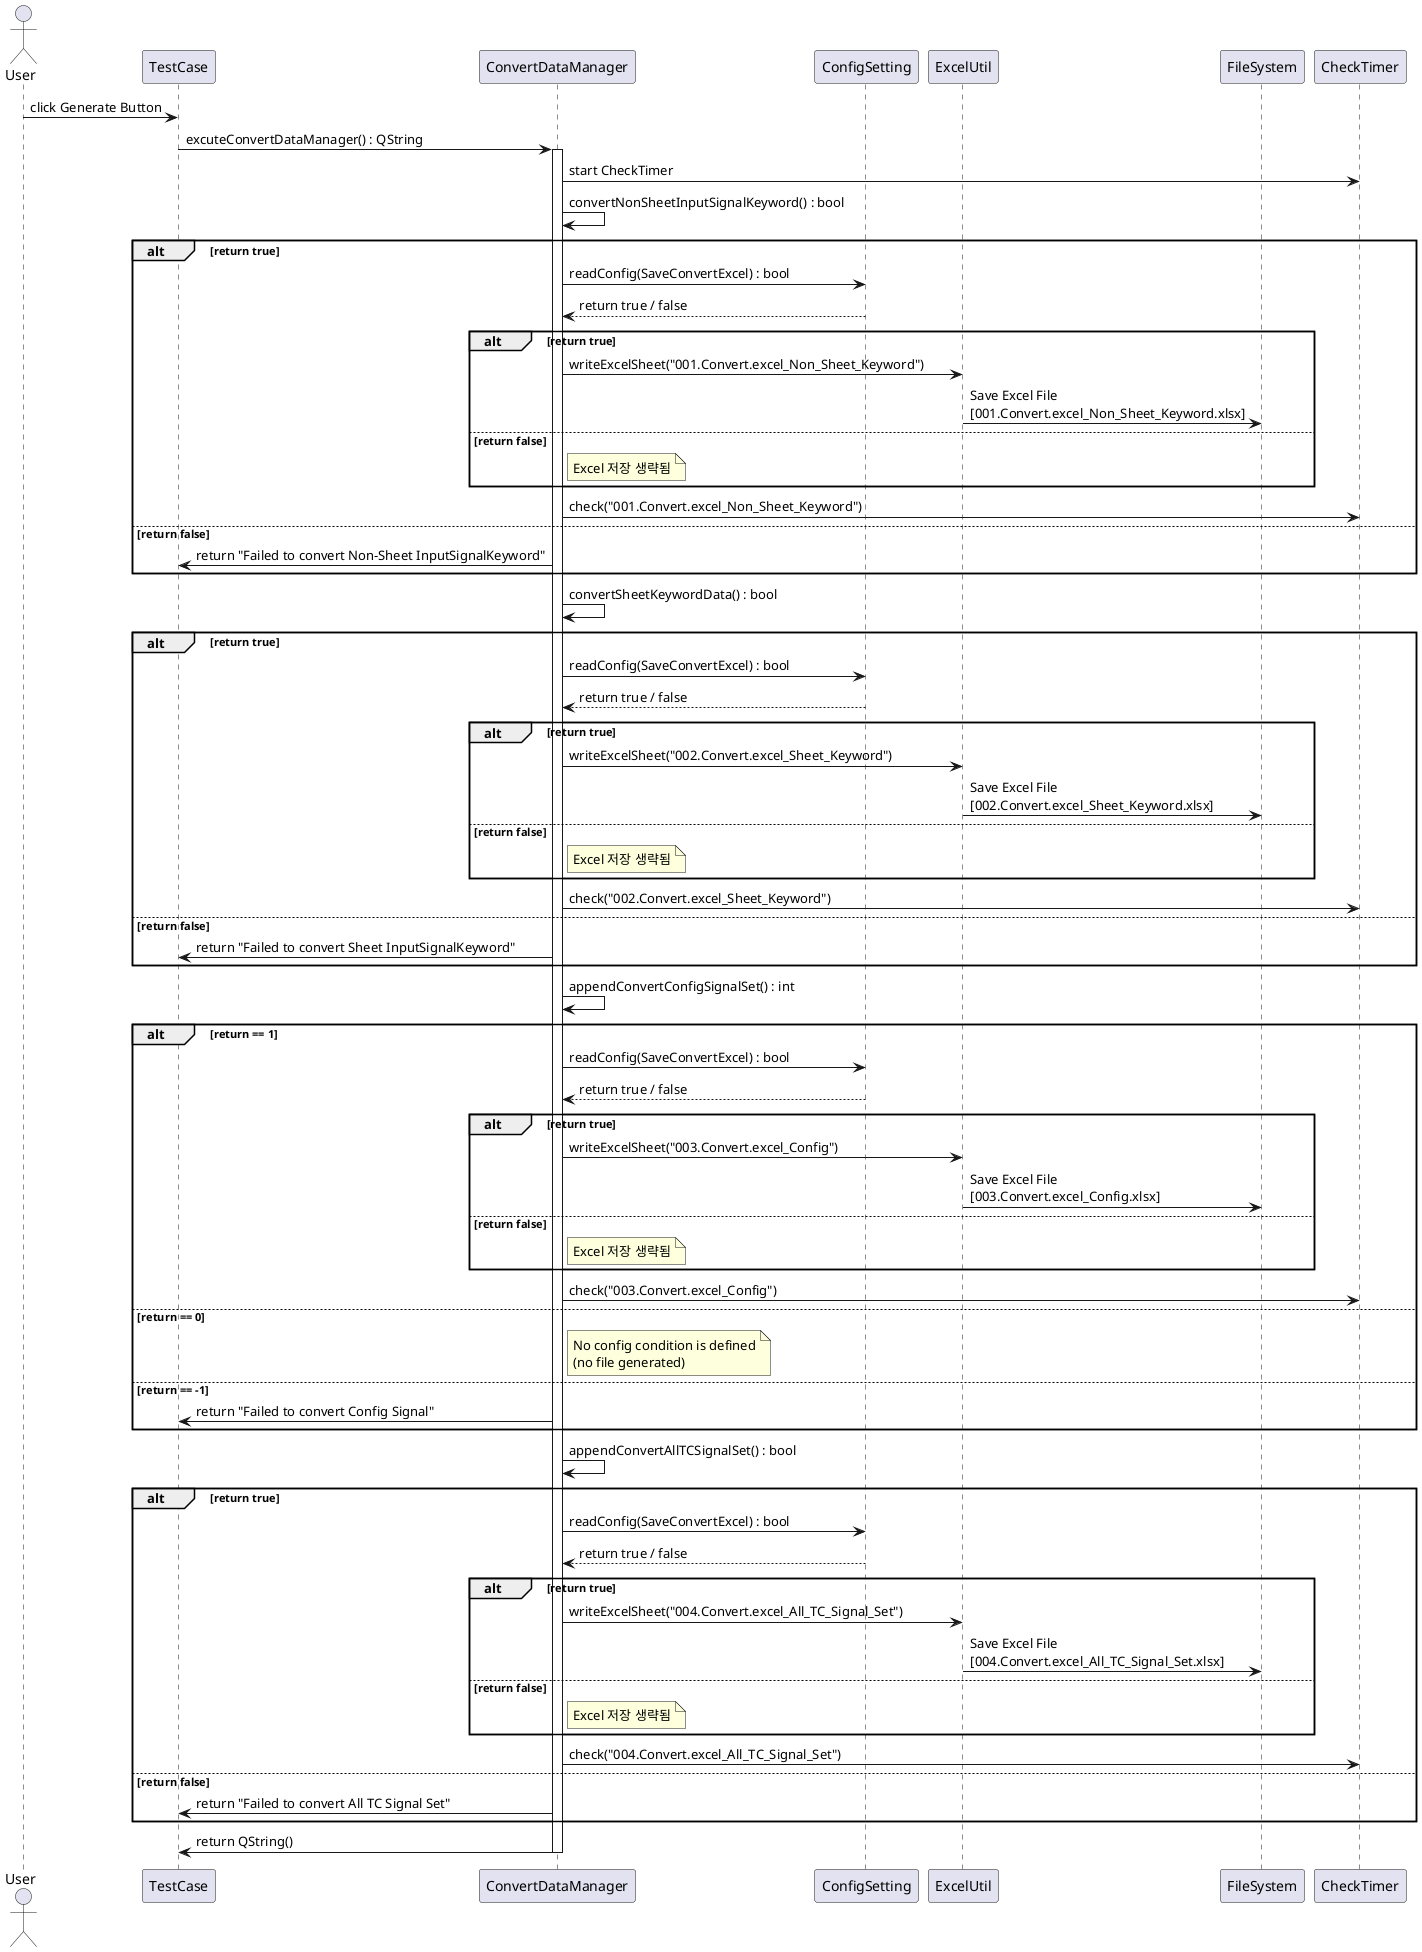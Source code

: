 @startuml
actor User
participant "TestCase" as TC
participant "ConvertDataManager" as CDM
participant "ConfigSetting" as Config
participant "ExcelUtil" as Excel
participant "FileSystem" as FS
participant "CheckTimer" as Timer

User -> TC : click Generate Button
TC -> CDM : excuteConvertDataManager() : QString

activate CDM
CDM -> Timer : start CheckTimer

' --- Step 1: Non-Sheet Keyword ---
CDM -> CDM : convertNonSheetInputSignalKeyword() : bool
alt return true
    CDM -> Config : readConfig(SaveConvertExcel) : bool
    Config --> CDM : return true / false
    alt return true
        CDM -> Excel : writeExcelSheet("001.Convert.excel_Non_Sheet_Keyword")
        Excel -> FS : Save Excel File\n[001.Convert.excel_Non_Sheet_Keyword.xlsx]
    else return false
        note right of CDM
            Excel 저장 생략됨
        end note
    end
    CDM -> Timer : check("001.Convert.excel_Non_Sheet_Keyword")
else return false
    CDM -> TC : return "Failed to convert Non-Sheet InputSignalKeyword"
end

' --- Step 2: Sheet Keyword ---
CDM -> CDM : convertSheetKeywordData() : bool
alt return true
    CDM -> Config : readConfig(SaveConvertExcel) : bool
    Config --> CDM : return true / false
    alt return true
        CDM -> Excel : writeExcelSheet("002.Convert.excel_Sheet_Keyword")
        Excel -> FS : Save Excel File\n[002.Convert.excel_Sheet_Keyword.xlsx]
    else return false
        note right of CDM
            Excel 저장 생략됨
        end note
    end
    CDM -> Timer : check("002.Convert.excel_Sheet_Keyword")
else return false
    CDM -> TC : return "Failed to convert Sheet InputSignalKeyword"
end

' --- Step 3: Config Signal ---
CDM -> CDM : appendConvertConfigSignalSet() : int
alt return == 1
    CDM -> Config : readConfig(SaveConvertExcel) : bool
    Config --> CDM : return true / false
    alt return true
        CDM -> Excel : writeExcelSheet("003.Convert.excel_Config")
        Excel -> FS : Save Excel File\n[003.Convert.excel_Config.xlsx]
    else return false
        note right of CDM
            Excel 저장 생략됨
        end note
    end
    CDM -> Timer : check("003.Convert.excel_Config")
else return == 0
    note right of CDM : No config condition is defined\n(no file generated)
else return == -1
    CDM -> TC : return "Failed to convert Config Signal"
end

' --- Step 4: All TC Signal Set ---
CDM -> CDM : appendConvertAllTCSignalSet() : bool
alt return true
    CDM -> Config : readConfig(SaveConvertExcel) : bool
    Config --> CDM : return true / false
    alt return true
        CDM -> Excel : writeExcelSheet("004.Convert.excel_All_TC_Signal_Set")
        Excel -> FS : Save Excel File\n[004.Convert.excel_All_TC_Signal_Set.xlsx]
    else return false
        note right of CDM
            Excel 저장 생략됨
        end note
    end
    CDM -> Timer : check("004.Convert.excel_All_TC_Signal_Set")
else return false
    CDM -> TC : return "Failed to convert All TC Signal Set"
end

CDM -> TC : return QString()
deactivate CDM
@enduml
